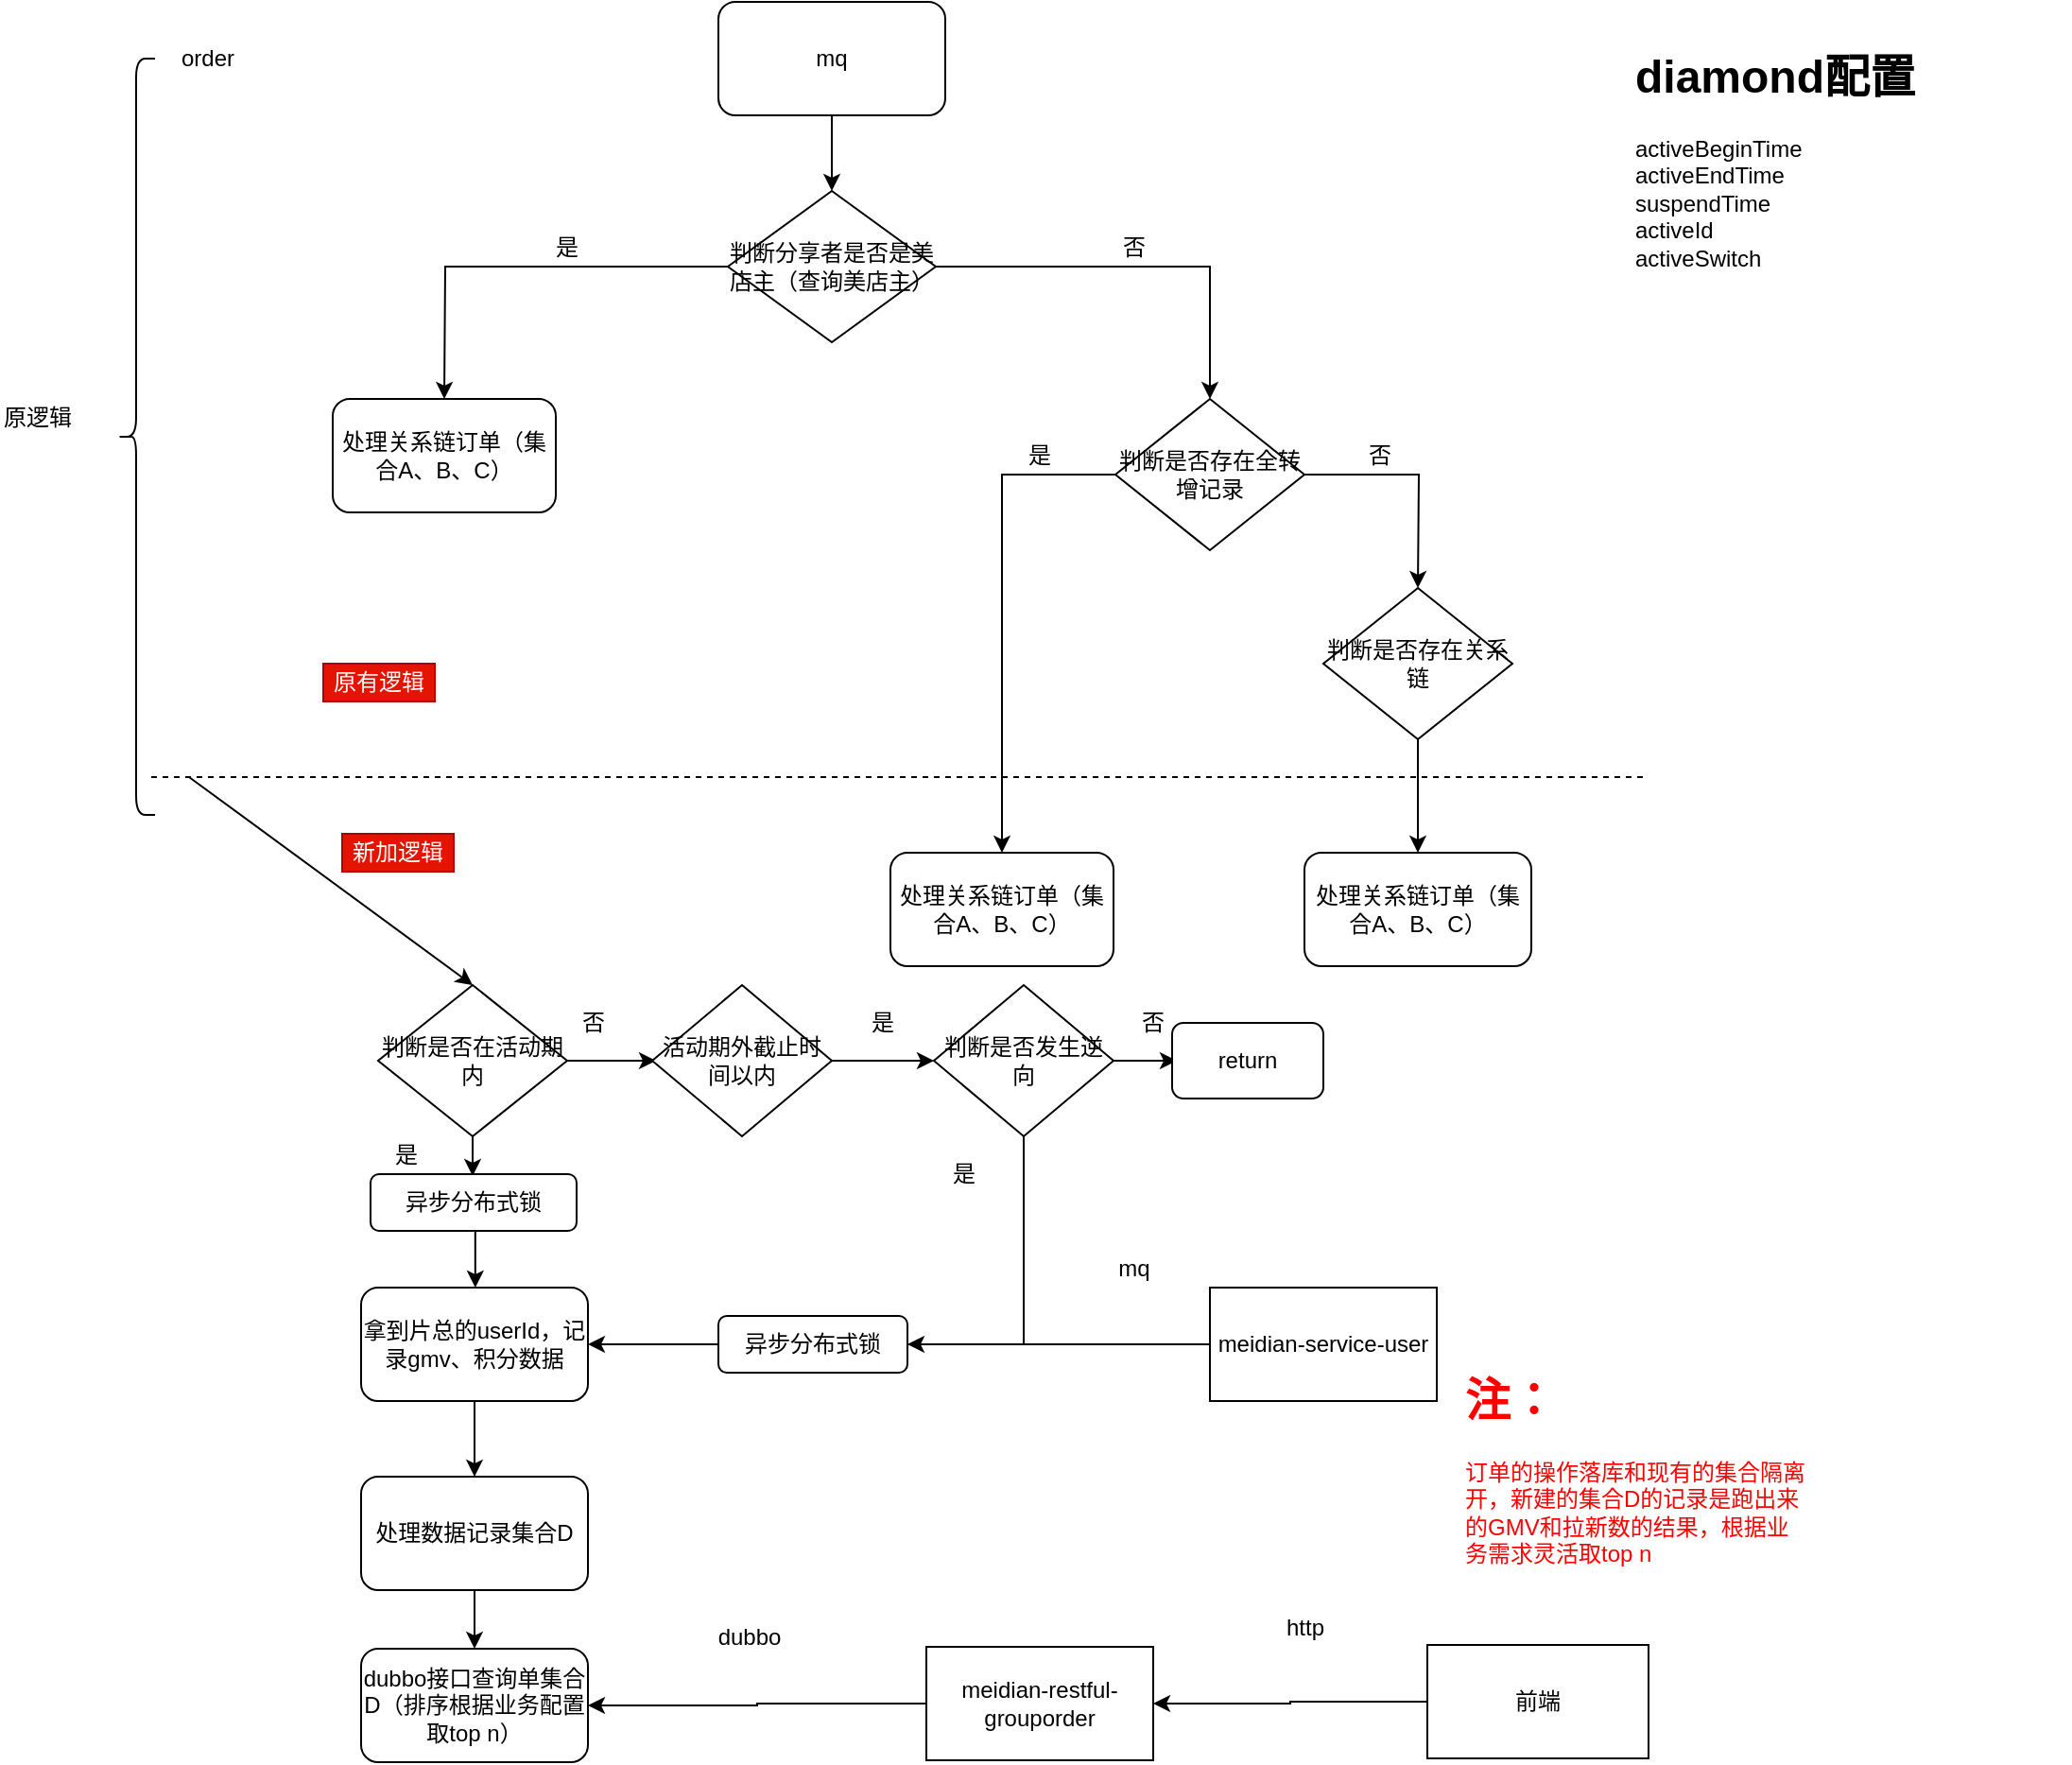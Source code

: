 <mxfile version="12.3.0" type="github" pages="1">
  <diagram id="2iWzaSMPIs_KK1YeKYfu" name="Page-1">
    <mxGraphModel dx="2048" dy="687" grid="1" gridSize="10" guides="1" tooltips="1" connect="1" arrows="1" fold="1" page="1" pageScale="1" pageWidth="827" pageHeight="1169" math="0" shadow="0">
      <root>
        <mxCell id="0"/>
        <mxCell id="1" parent="0"/>
        <mxCell id="H2aWPDKfTVoknCPOFKpZ-3" value="" style="edgeStyle=orthogonalEdgeStyle;rounded=0;orthogonalLoop=1;jettySize=auto;html=1;" parent="1" source="H2aWPDKfTVoknCPOFKpZ-1" edge="1">
          <mxGeometry relative="1" as="geometry">
            <mxPoint x="390" y="110" as="targetPoint"/>
          </mxGeometry>
        </mxCell>
        <mxCell id="H2aWPDKfTVoknCPOFKpZ-1" value="mq" style="rounded=1;whiteSpace=wrap;html=1;" parent="1" vertex="1">
          <mxGeometry x="330" y="10" width="120" height="60" as="geometry"/>
        </mxCell>
        <mxCell id="H2aWPDKfTVoknCPOFKpZ-7" value="" style="edgeStyle=orthogonalEdgeStyle;rounded=0;orthogonalLoop=1;jettySize=auto;html=1;" parent="1" source="H2aWPDKfTVoknCPOFKpZ-4" edge="1">
          <mxGeometry relative="1" as="geometry">
            <mxPoint x="185" y="220" as="targetPoint"/>
          </mxGeometry>
        </mxCell>
        <mxCell id="H2aWPDKfTVoknCPOFKpZ-9" style="edgeStyle=orthogonalEdgeStyle;rounded=0;orthogonalLoop=1;jettySize=auto;html=1;" parent="1" source="H2aWPDKfTVoknCPOFKpZ-4" edge="1">
          <mxGeometry relative="1" as="geometry">
            <mxPoint x="590" y="220" as="targetPoint"/>
            <Array as="points">
              <mxPoint x="590" y="150"/>
              <mxPoint x="590" y="220"/>
            </Array>
          </mxGeometry>
        </mxCell>
        <mxCell id="H2aWPDKfTVoknCPOFKpZ-4" value="判断分享者是否是美店主（查询美店主）" style="rhombus;whiteSpace=wrap;html=1;" parent="1" vertex="1">
          <mxGeometry x="335" y="110" width="110" height="80" as="geometry"/>
        </mxCell>
        <mxCell id="H2aWPDKfTVoknCPOFKpZ-8" value="处理关系链订单（集合A、B、C）" style="rounded=1;whiteSpace=wrap;html=1;" parent="1" vertex="1">
          <mxGeometry x="126" y="220" width="118" height="60" as="geometry"/>
        </mxCell>
        <mxCell id="H2aWPDKfTVoknCPOFKpZ-11" value="是" style="text;html=1;strokeColor=none;fillColor=none;align=center;verticalAlign=middle;whiteSpace=wrap;rounded=0;" parent="1" vertex="1">
          <mxGeometry x="230" y="130" width="40" height="20" as="geometry"/>
        </mxCell>
        <mxCell id="H2aWPDKfTVoknCPOFKpZ-13" value="否" style="text;html=1;strokeColor=none;fillColor=none;align=center;verticalAlign=middle;whiteSpace=wrap;rounded=0;" parent="1" vertex="1">
          <mxGeometry x="530" y="130" width="40" height="20" as="geometry"/>
        </mxCell>
        <mxCell id="H2aWPDKfTVoknCPOFKpZ-16" style="edgeStyle=orthogonalEdgeStyle;rounded=0;orthogonalLoop=1;jettySize=auto;html=1;entryX=0.5;entryY=0;entryDx=0;entryDy=0;" parent="1" source="H2aWPDKfTVoknCPOFKpZ-14" target="H2aWPDKfTVoknCPOFKpZ-22" edge="1">
          <mxGeometry relative="1" as="geometry">
            <mxPoint x="478" y="320" as="targetPoint"/>
          </mxGeometry>
        </mxCell>
        <mxCell id="H2aWPDKfTVoknCPOFKpZ-18" style="edgeStyle=orthogonalEdgeStyle;rounded=0;orthogonalLoop=1;jettySize=auto;html=1;" parent="1" source="H2aWPDKfTVoknCPOFKpZ-14" edge="1">
          <mxGeometry relative="1" as="geometry">
            <mxPoint x="700" y="320" as="targetPoint"/>
          </mxGeometry>
        </mxCell>
        <mxCell id="H2aWPDKfTVoknCPOFKpZ-14" value="判断是否存在全转增记录" style="rhombus;whiteSpace=wrap;html=1;" parent="1" vertex="1">
          <mxGeometry x="540" y="220" width="100" height="80" as="geometry"/>
        </mxCell>
        <mxCell id="H2aWPDKfTVoknCPOFKpZ-25" value="" style="edgeStyle=orthogonalEdgeStyle;rounded=0;orthogonalLoop=1;jettySize=auto;html=1;" parent="1" source="H2aWPDKfTVoknCPOFKpZ-17" edge="1">
          <mxGeometry relative="1" as="geometry">
            <mxPoint x="700" y="460" as="targetPoint"/>
          </mxGeometry>
        </mxCell>
        <mxCell id="H2aWPDKfTVoknCPOFKpZ-17" value="判断是否存在关系链" style="rhombus;whiteSpace=wrap;html=1;" parent="1" vertex="1">
          <mxGeometry x="650" y="320" width="100" height="80" as="geometry"/>
        </mxCell>
        <mxCell id="H2aWPDKfTVoknCPOFKpZ-21" value="是" style="text;html=1;strokeColor=none;fillColor=none;align=center;verticalAlign=middle;whiteSpace=wrap;rounded=0;" parent="1" vertex="1">
          <mxGeometry x="480" y="240" width="40" height="20" as="geometry"/>
        </mxCell>
        <mxCell id="H2aWPDKfTVoknCPOFKpZ-22" value="处理关系链订单（集合A、B、C）" style="rounded=1;whiteSpace=wrap;html=1;" parent="1" vertex="1">
          <mxGeometry x="421" y="460" width="118" height="60" as="geometry"/>
        </mxCell>
        <mxCell id="H2aWPDKfTVoknCPOFKpZ-23" value="否" style="text;html=1;strokeColor=none;fillColor=none;align=center;verticalAlign=middle;whiteSpace=wrap;rounded=0;" parent="1" vertex="1">
          <mxGeometry x="660" y="240" width="40" height="20" as="geometry"/>
        </mxCell>
        <mxCell id="H2aWPDKfTVoknCPOFKpZ-26" value="处理关系链订单（集合A、B、C）" style="rounded=1;whiteSpace=wrap;html=1;" parent="1" vertex="1">
          <mxGeometry x="640" y="460" width="120" height="60" as="geometry"/>
        </mxCell>
        <mxCell id="H2aWPDKfTVoknCPOFKpZ-27" value="" style="endArrow=none;dashed=1;html=1;" parent="1" edge="1">
          <mxGeometry width="50" height="50" relative="1" as="geometry">
            <mxPoint x="30" y="420" as="sourcePoint"/>
            <mxPoint x="820" y="420" as="targetPoint"/>
          </mxGeometry>
        </mxCell>
        <mxCell id="H2aWPDKfTVoknCPOFKpZ-28" value="order" style="text;html=1;strokeColor=none;fillColor=none;align=center;verticalAlign=middle;whiteSpace=wrap;rounded=0;" parent="1" vertex="1">
          <mxGeometry x="40" y="30" width="40" height="20" as="geometry"/>
        </mxCell>
        <mxCell id="H2aWPDKfTVoknCPOFKpZ-30" value="" style="endArrow=classic;html=1;" parent="1" edge="1">
          <mxGeometry width="50" height="50" relative="1" as="geometry">
            <mxPoint x="50" y="420" as="sourcePoint"/>
            <mxPoint x="200" y="530" as="targetPoint"/>
          </mxGeometry>
        </mxCell>
        <mxCell id="H2aWPDKfTVoknCPOFKpZ-34" style="edgeStyle=orthogonalEdgeStyle;rounded=0;orthogonalLoop=1;jettySize=auto;html=1;entryX=0;entryY=0.5;entryDx=0;entryDy=0;" parent="1" source="H2aWPDKfTVoknCPOFKpZ-33" edge="1">
          <mxGeometry relative="1" as="geometry">
            <mxPoint x="297" y="570" as="targetPoint"/>
          </mxGeometry>
        </mxCell>
        <mxCell id="H2aWPDKfTVoknCPOFKpZ-41" value="" style="edgeStyle=orthogonalEdgeStyle;rounded=0;orthogonalLoop=1;jettySize=auto;html=1;" parent="1" source="H2aWPDKfTVoknCPOFKpZ-33" edge="1">
          <mxGeometry relative="1" as="geometry">
            <mxPoint x="200" y="631" as="targetPoint"/>
          </mxGeometry>
        </mxCell>
        <mxCell id="H2aWPDKfTVoknCPOFKpZ-33" value="判断是否在活动期内" style="rhombus;whiteSpace=wrap;html=1;" parent="1" vertex="1">
          <mxGeometry x="150" y="530" width="100" height="80" as="geometry"/>
        </mxCell>
        <mxCell id="H2aWPDKfTVoknCPOFKpZ-36" value="否" style="text;html=1;strokeColor=none;fillColor=none;align=center;verticalAlign=middle;whiteSpace=wrap;rounded=0;" parent="1" vertex="1">
          <mxGeometry x="244" y="540" width="40" height="20" as="geometry"/>
        </mxCell>
        <mxCell id="H2aWPDKfTVoknCPOFKpZ-44" style="edgeStyle=orthogonalEdgeStyle;rounded=0;orthogonalLoop=1;jettySize=auto;html=1;entryX=0.5;entryY=0;entryDx=0;entryDy=0;" parent="1" source="H2aWPDKfTVoknCPOFKpZ-42" target="H2aWPDKfTVoknCPOFKpZ-45" edge="1">
          <mxGeometry relative="1" as="geometry">
            <mxPoint x="201" y="740" as="targetPoint"/>
          </mxGeometry>
        </mxCell>
        <mxCell id="H2aWPDKfTVoknCPOFKpZ-42" value="拿到片总的userId，记录gmv、积分数据" style="rounded=1;whiteSpace=wrap;html=1;" parent="1" vertex="1">
          <mxGeometry x="141" y="690" width="120" height="60" as="geometry"/>
        </mxCell>
        <mxCell id="H2aWPDKfTVoknCPOFKpZ-43" value="是" style="text;html=1;strokeColor=none;fillColor=none;align=center;verticalAlign=middle;whiteSpace=wrap;rounded=0;" parent="1" vertex="1">
          <mxGeometry x="145" y="610" width="40" height="20" as="geometry"/>
        </mxCell>
        <mxCell id="H2aWPDKfTVoknCPOFKpZ-47" value="" style="edgeStyle=orthogonalEdgeStyle;rounded=0;orthogonalLoop=1;jettySize=auto;html=1;" parent="1" source="H2aWPDKfTVoknCPOFKpZ-45" target="H2aWPDKfTVoknCPOFKpZ-46" edge="1">
          <mxGeometry relative="1" as="geometry"/>
        </mxCell>
        <mxCell id="H2aWPDKfTVoknCPOFKpZ-45" value="处理数据记录集合D" style="rounded=1;whiteSpace=wrap;html=1;" parent="1" vertex="1">
          <mxGeometry x="141" y="790" width="120" height="60" as="geometry"/>
        </mxCell>
        <mxCell id="H2aWPDKfTVoknCPOFKpZ-46" value="dubbo接口查询单集合D（排序根据业务配置取top n）" style="rounded=1;whiteSpace=wrap;html=1;" parent="1" vertex="1">
          <mxGeometry x="141" y="881" width="120" height="60" as="geometry"/>
        </mxCell>
        <mxCell id="2z_bmU9Q9yVv895OIlO4-17" style="edgeStyle=orthogonalEdgeStyle;rounded=0;orthogonalLoop=1;jettySize=auto;html=1;" edge="1" parent="1" source="H2aWPDKfTVoknCPOFKpZ-48">
          <mxGeometry relative="1" as="geometry">
            <mxPoint x="400.0" y="710" as="targetPoint"/>
            <Array as="points">
              <mxPoint x="400" y="720"/>
            </Array>
          </mxGeometry>
        </mxCell>
        <mxCell id="H2aWPDKfTVoknCPOFKpZ-48" value="meidian-service-user" style="rounded=0;whiteSpace=wrap;html=1;" parent="1" vertex="1">
          <mxGeometry x="590" y="690" width="120" height="60" as="geometry"/>
        </mxCell>
        <mxCell id="H2aWPDKfTVoknCPOFKpZ-51" value="mq" style="text;html=1;strokeColor=none;fillColor=none;align=center;verticalAlign=middle;whiteSpace=wrap;rounded=0;" parent="1" vertex="1">
          <mxGeometry x="530" y="670" width="40" height="20" as="geometry"/>
        </mxCell>
        <mxCell id="H2aWPDKfTVoknCPOFKpZ-52" value="&lt;h1&gt;&lt;font color=&quot;#ff0000&quot;&gt;注：&lt;/font&gt;&lt;/h1&gt;&lt;div&gt;&lt;font color=&quot;#ff0000&quot;&gt;订单的操作落库和现有的集合隔离开，新建的集合D的记录是跑出来的GMV和拉新数的结果，根据业务需求灵活取top n&lt;/font&gt;&lt;/div&gt;" style="text;html=1;strokeColor=none;fillColor=none;spacing=5;spacingTop=-20;whiteSpace=wrap;overflow=hidden;rounded=0;" parent="1" vertex="1">
          <mxGeometry x="720" y="730" width="190" height="120" as="geometry"/>
        </mxCell>
        <mxCell id="H2aWPDKfTVoknCPOFKpZ-54" style="edgeStyle=orthogonalEdgeStyle;rounded=0;orthogonalLoop=1;jettySize=auto;html=1;entryX=1;entryY=0.5;entryDx=0;entryDy=0;" parent="1" source="H2aWPDKfTVoknCPOFKpZ-53" target="H2aWPDKfTVoknCPOFKpZ-46" edge="1">
          <mxGeometry relative="1" as="geometry"/>
        </mxCell>
        <mxCell id="H2aWPDKfTVoknCPOFKpZ-53" value="meidian-restful-grouporder" style="rounded=0;whiteSpace=wrap;html=1;" parent="1" vertex="1">
          <mxGeometry x="440" y="880" width="120" height="60" as="geometry"/>
        </mxCell>
        <mxCell id="H2aWPDKfTVoknCPOFKpZ-55" value="dubbo" style="text;html=1;align=center;verticalAlign=middle;resizable=0;points=[];;autosize=1;" parent="1" vertex="1">
          <mxGeometry x="321" y="865" width="50" height="20" as="geometry"/>
        </mxCell>
        <mxCell id="H2aWPDKfTVoknCPOFKpZ-57" style="edgeStyle=orthogonalEdgeStyle;rounded=0;orthogonalLoop=1;jettySize=auto;html=1;entryX=1;entryY=0.5;entryDx=0;entryDy=0;" parent="1" source="H2aWPDKfTVoknCPOFKpZ-56" target="H2aWPDKfTVoknCPOFKpZ-53" edge="1">
          <mxGeometry relative="1" as="geometry"/>
        </mxCell>
        <mxCell id="H2aWPDKfTVoknCPOFKpZ-56" value="前端" style="rounded=0;whiteSpace=wrap;html=1;" parent="1" vertex="1">
          <mxGeometry x="705" y="879" width="117" height="60" as="geometry"/>
        </mxCell>
        <mxCell id="H2aWPDKfTVoknCPOFKpZ-58" value="http" style="text;html=1;align=center;verticalAlign=middle;resizable=0;points=[];;autosize=1;" parent="1" vertex="1">
          <mxGeometry x="620" y="860" width="40" height="20" as="geometry"/>
        </mxCell>
        <mxCell id="H2aWPDKfTVoknCPOFKpZ-61" value="" style="edgeStyle=orthogonalEdgeStyle;rounded=0;orthogonalLoop=1;jettySize=auto;html=1;" parent="1" source="H2aWPDKfTVoknCPOFKpZ-59" target="H2aWPDKfTVoknCPOFKpZ-60" edge="1">
          <mxGeometry relative="1" as="geometry"/>
        </mxCell>
        <mxCell id="H2aWPDKfTVoknCPOFKpZ-59" value="活动期外截止时间以内" style="rhombus;whiteSpace=wrap;html=1;" parent="1" vertex="1">
          <mxGeometry x="295" y="530" width="95" height="80" as="geometry"/>
        </mxCell>
        <mxCell id="H2aWPDKfTVoknCPOFKpZ-62" style="edgeStyle=orthogonalEdgeStyle;rounded=0;orthogonalLoop=1;jettySize=auto;html=1;entryX=1;entryY=0.5;entryDx=0;entryDy=0;" parent="1" source="H2aWPDKfTVoknCPOFKpZ-60" target="2z_bmU9Q9yVv895OIlO4-18" edge="1">
          <mxGeometry relative="1" as="geometry">
            <Array as="points">
              <mxPoint x="492" y="720"/>
              <mxPoint x="430" y="720"/>
            </Array>
            <mxPoint x="400" y="709" as="targetPoint"/>
          </mxGeometry>
        </mxCell>
        <mxCell id="H2aWPDKfTVoknCPOFKpZ-65" value="" style="edgeStyle=orthogonalEdgeStyle;rounded=0;orthogonalLoop=1;jettySize=auto;html=1;" parent="1" source="H2aWPDKfTVoknCPOFKpZ-60" edge="1">
          <mxGeometry relative="1" as="geometry">
            <mxPoint x="572.5" y="570" as="targetPoint"/>
          </mxGeometry>
        </mxCell>
        <mxCell id="H2aWPDKfTVoknCPOFKpZ-60" value="判断是否发生逆向" style="rhombus;whiteSpace=wrap;html=1;" parent="1" vertex="1">
          <mxGeometry x="444" y="530" width="95" height="80" as="geometry"/>
        </mxCell>
        <mxCell id="H2aWPDKfTVoknCPOFKpZ-63" value="是" style="text;html=1;strokeColor=none;fillColor=none;align=center;verticalAlign=middle;whiteSpace=wrap;rounded=0;" parent="1" vertex="1">
          <mxGeometry x="440" y="620" width="40" height="20" as="geometry"/>
        </mxCell>
        <mxCell id="H2aWPDKfTVoknCPOFKpZ-66" value="return" style="rounded=1;whiteSpace=wrap;html=1;" parent="1" vertex="1">
          <mxGeometry x="570" y="550" width="80" height="40" as="geometry"/>
        </mxCell>
        <mxCell id="H2aWPDKfTVoknCPOFKpZ-67" value="否" style="text;html=1;strokeColor=none;fillColor=none;align=center;verticalAlign=middle;whiteSpace=wrap;rounded=0;" parent="1" vertex="1">
          <mxGeometry x="540" y="540" width="40" height="20" as="geometry"/>
        </mxCell>
        <mxCell id="H2aWPDKfTVoknCPOFKpZ-68" value="是" style="text;html=1;strokeColor=none;fillColor=none;align=center;verticalAlign=middle;whiteSpace=wrap;rounded=0;" parent="1" vertex="1">
          <mxGeometry x="397" y="540" width="40" height="20" as="geometry"/>
        </mxCell>
        <mxCell id="2z_bmU9Q9yVv895OIlO4-2" value="" style="shape=curlyBracket;whiteSpace=wrap;html=1;rounded=1;" vertex="1" parent="1">
          <mxGeometry x="12" y="40" width="20" height="400" as="geometry"/>
        </mxCell>
        <mxCell id="2z_bmU9Q9yVv895OIlO4-8" value="原逻辑" style="text;html=1;strokeColor=none;fillColor=none;align=center;verticalAlign=middle;whiteSpace=wrap;rounded=0;" vertex="1" parent="1">
          <mxGeometry x="-50" y="220" width="40" height="20" as="geometry"/>
        </mxCell>
        <mxCell id="2z_bmU9Q9yVv895OIlO4-9" value="原有逻辑" style="text;html=1;strokeColor=#B20000;fillColor=#e51400;align=center;verticalAlign=middle;whiteSpace=wrap;rounded=0;fontColor=#ffffff;" vertex="1" parent="1">
          <mxGeometry x="121" y="360" width="59" height="20" as="geometry"/>
        </mxCell>
        <mxCell id="2z_bmU9Q9yVv895OIlO4-10" value="新加逻辑" style="text;html=1;strokeColor=#B20000;fillColor=#e51400;align=center;verticalAlign=middle;whiteSpace=wrap;rounded=0;fontColor=#ffffff;" vertex="1" parent="1">
          <mxGeometry x="131" y="450" width="59" height="20" as="geometry"/>
        </mxCell>
        <mxCell id="2z_bmU9Q9yVv895OIlO4-11" value="&lt;h1&gt;diamond配置&lt;/h1&gt;&lt;div&gt;activeBeginTime&amp;nbsp;&lt;/div&gt;&lt;div&gt;activeEndTime&lt;/div&gt;&lt;div&gt;suspendTime&lt;br&gt;&lt;/div&gt;&lt;div&gt;activeId&lt;/div&gt;&lt;div&gt;activeSwitch&lt;/div&gt;" style="text;html=1;strokeColor=none;fillColor=none;spacing=5;spacingTop=-20;whiteSpace=wrap;overflow=hidden;rounded=0;" vertex="1" parent="1">
          <mxGeometry x="810" y="30" width="235" height="180" as="geometry"/>
        </mxCell>
        <mxCell id="2z_bmU9Q9yVv895OIlO4-16" value="" style="edgeStyle=orthogonalEdgeStyle;rounded=0;orthogonalLoop=1;jettySize=auto;html=1;" edge="1" parent="1">
          <mxGeometry relative="1" as="geometry">
            <mxPoint x="200.235" y="660" as="sourcePoint"/>
            <mxPoint x="201.412" y="690" as="targetPoint"/>
          </mxGeometry>
        </mxCell>
        <mxCell id="2z_bmU9Q9yVv895OIlO4-15" value="异步分布式锁" style="rounded=1;whiteSpace=wrap;html=1;" vertex="1" parent="1">
          <mxGeometry x="146" y="630" width="109" height="30" as="geometry"/>
        </mxCell>
        <mxCell id="2z_bmU9Q9yVv895OIlO4-20" value="" style="edgeStyle=orthogonalEdgeStyle;rounded=0;orthogonalLoop=1;jettySize=auto;html=1;" edge="1" parent="1" source="2z_bmU9Q9yVv895OIlO4-18" target="H2aWPDKfTVoknCPOFKpZ-42">
          <mxGeometry relative="1" as="geometry"/>
        </mxCell>
        <mxCell id="2z_bmU9Q9yVv895OIlO4-18" value="异步分布式锁" style="rounded=1;whiteSpace=wrap;html=1;" vertex="1" parent="1">
          <mxGeometry x="330" y="705" width="100" height="30" as="geometry"/>
        </mxCell>
      </root>
    </mxGraphModel>
  </diagram>
</mxfile>
